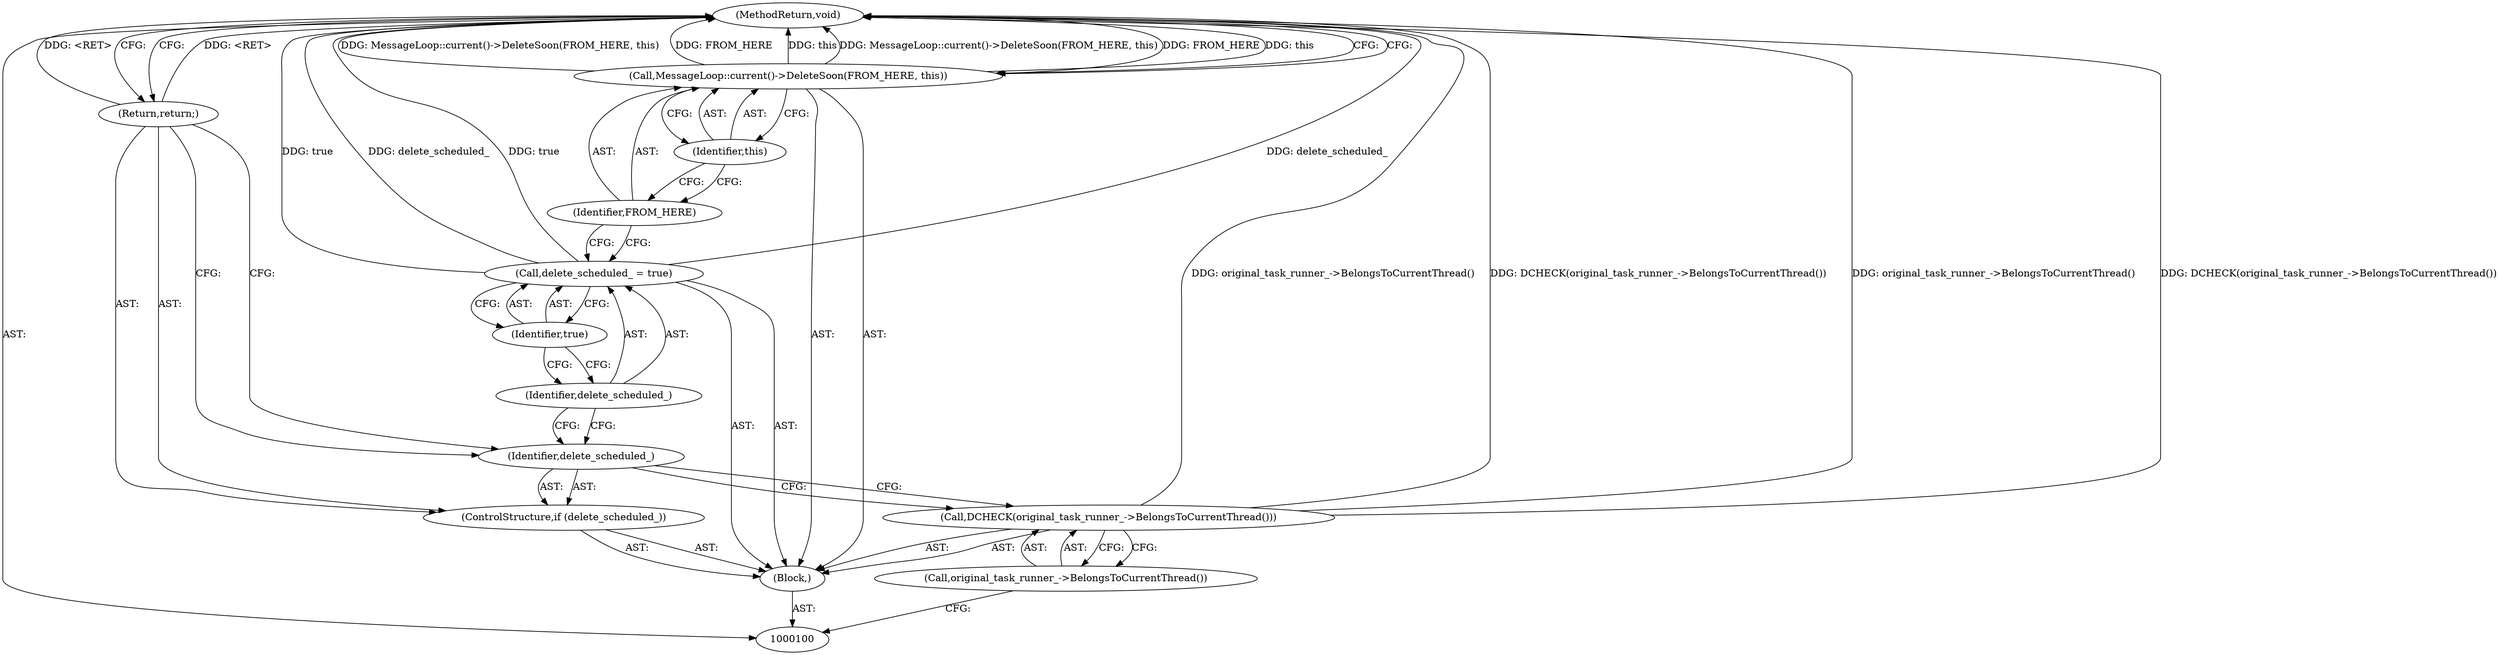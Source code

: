 digraph "0_Chrome_58feadc64d191d834b68b8218eea4ba12b052b96" {
"1000113" [label="(MethodReturn,void)"];
"1000101" [label="(Block,)"];
"1000102" [label="(Call,DCHECK(original_task_runner_->BelongsToCurrentThread()))"];
"1000103" [label="(Call,original_task_runner_->BelongsToCurrentThread())"];
"1000104" [label="(ControlStructure,if (delete_scheduled_))"];
"1000105" [label="(Identifier,delete_scheduled_)"];
"1000106" [label="(Return,return;)"];
"1000107" [label="(Call,delete_scheduled_ = true)"];
"1000108" [label="(Identifier,delete_scheduled_)"];
"1000109" [label="(Identifier,true)"];
"1000110" [label="(Call,MessageLoop::current()->DeleteSoon(FROM_HERE, this))"];
"1000111" [label="(Identifier,FROM_HERE)"];
"1000112" [label="(Identifier,this)"];
"1000113" -> "1000100"  [label="AST: "];
"1000113" -> "1000106"  [label="CFG: "];
"1000113" -> "1000110"  [label="CFG: "];
"1000106" -> "1000113"  [label="DDG: <RET>"];
"1000107" -> "1000113"  [label="DDG: delete_scheduled_"];
"1000107" -> "1000113"  [label="DDG: true"];
"1000102" -> "1000113"  [label="DDG: original_task_runner_->BelongsToCurrentThread()"];
"1000102" -> "1000113"  [label="DDG: DCHECK(original_task_runner_->BelongsToCurrentThread())"];
"1000110" -> "1000113"  [label="DDG: MessageLoop::current()->DeleteSoon(FROM_HERE, this)"];
"1000110" -> "1000113"  [label="DDG: FROM_HERE"];
"1000110" -> "1000113"  [label="DDG: this"];
"1000101" -> "1000100"  [label="AST: "];
"1000102" -> "1000101"  [label="AST: "];
"1000104" -> "1000101"  [label="AST: "];
"1000107" -> "1000101"  [label="AST: "];
"1000110" -> "1000101"  [label="AST: "];
"1000102" -> "1000101"  [label="AST: "];
"1000102" -> "1000103"  [label="CFG: "];
"1000103" -> "1000102"  [label="AST: "];
"1000105" -> "1000102"  [label="CFG: "];
"1000102" -> "1000113"  [label="DDG: original_task_runner_->BelongsToCurrentThread()"];
"1000102" -> "1000113"  [label="DDG: DCHECK(original_task_runner_->BelongsToCurrentThread())"];
"1000103" -> "1000102"  [label="AST: "];
"1000103" -> "1000100"  [label="CFG: "];
"1000102" -> "1000103"  [label="CFG: "];
"1000104" -> "1000101"  [label="AST: "];
"1000105" -> "1000104"  [label="AST: "];
"1000106" -> "1000104"  [label="AST: "];
"1000105" -> "1000104"  [label="AST: "];
"1000105" -> "1000102"  [label="CFG: "];
"1000106" -> "1000105"  [label="CFG: "];
"1000108" -> "1000105"  [label="CFG: "];
"1000106" -> "1000104"  [label="AST: "];
"1000106" -> "1000105"  [label="CFG: "];
"1000113" -> "1000106"  [label="CFG: "];
"1000106" -> "1000113"  [label="DDG: <RET>"];
"1000107" -> "1000101"  [label="AST: "];
"1000107" -> "1000109"  [label="CFG: "];
"1000108" -> "1000107"  [label="AST: "];
"1000109" -> "1000107"  [label="AST: "];
"1000111" -> "1000107"  [label="CFG: "];
"1000107" -> "1000113"  [label="DDG: delete_scheduled_"];
"1000107" -> "1000113"  [label="DDG: true"];
"1000108" -> "1000107"  [label="AST: "];
"1000108" -> "1000105"  [label="CFG: "];
"1000109" -> "1000108"  [label="CFG: "];
"1000109" -> "1000107"  [label="AST: "];
"1000109" -> "1000108"  [label="CFG: "];
"1000107" -> "1000109"  [label="CFG: "];
"1000110" -> "1000101"  [label="AST: "];
"1000110" -> "1000112"  [label="CFG: "];
"1000111" -> "1000110"  [label="AST: "];
"1000112" -> "1000110"  [label="AST: "];
"1000113" -> "1000110"  [label="CFG: "];
"1000110" -> "1000113"  [label="DDG: MessageLoop::current()->DeleteSoon(FROM_HERE, this)"];
"1000110" -> "1000113"  [label="DDG: FROM_HERE"];
"1000110" -> "1000113"  [label="DDG: this"];
"1000111" -> "1000110"  [label="AST: "];
"1000111" -> "1000107"  [label="CFG: "];
"1000112" -> "1000111"  [label="CFG: "];
"1000112" -> "1000110"  [label="AST: "];
"1000112" -> "1000111"  [label="CFG: "];
"1000110" -> "1000112"  [label="CFG: "];
}
